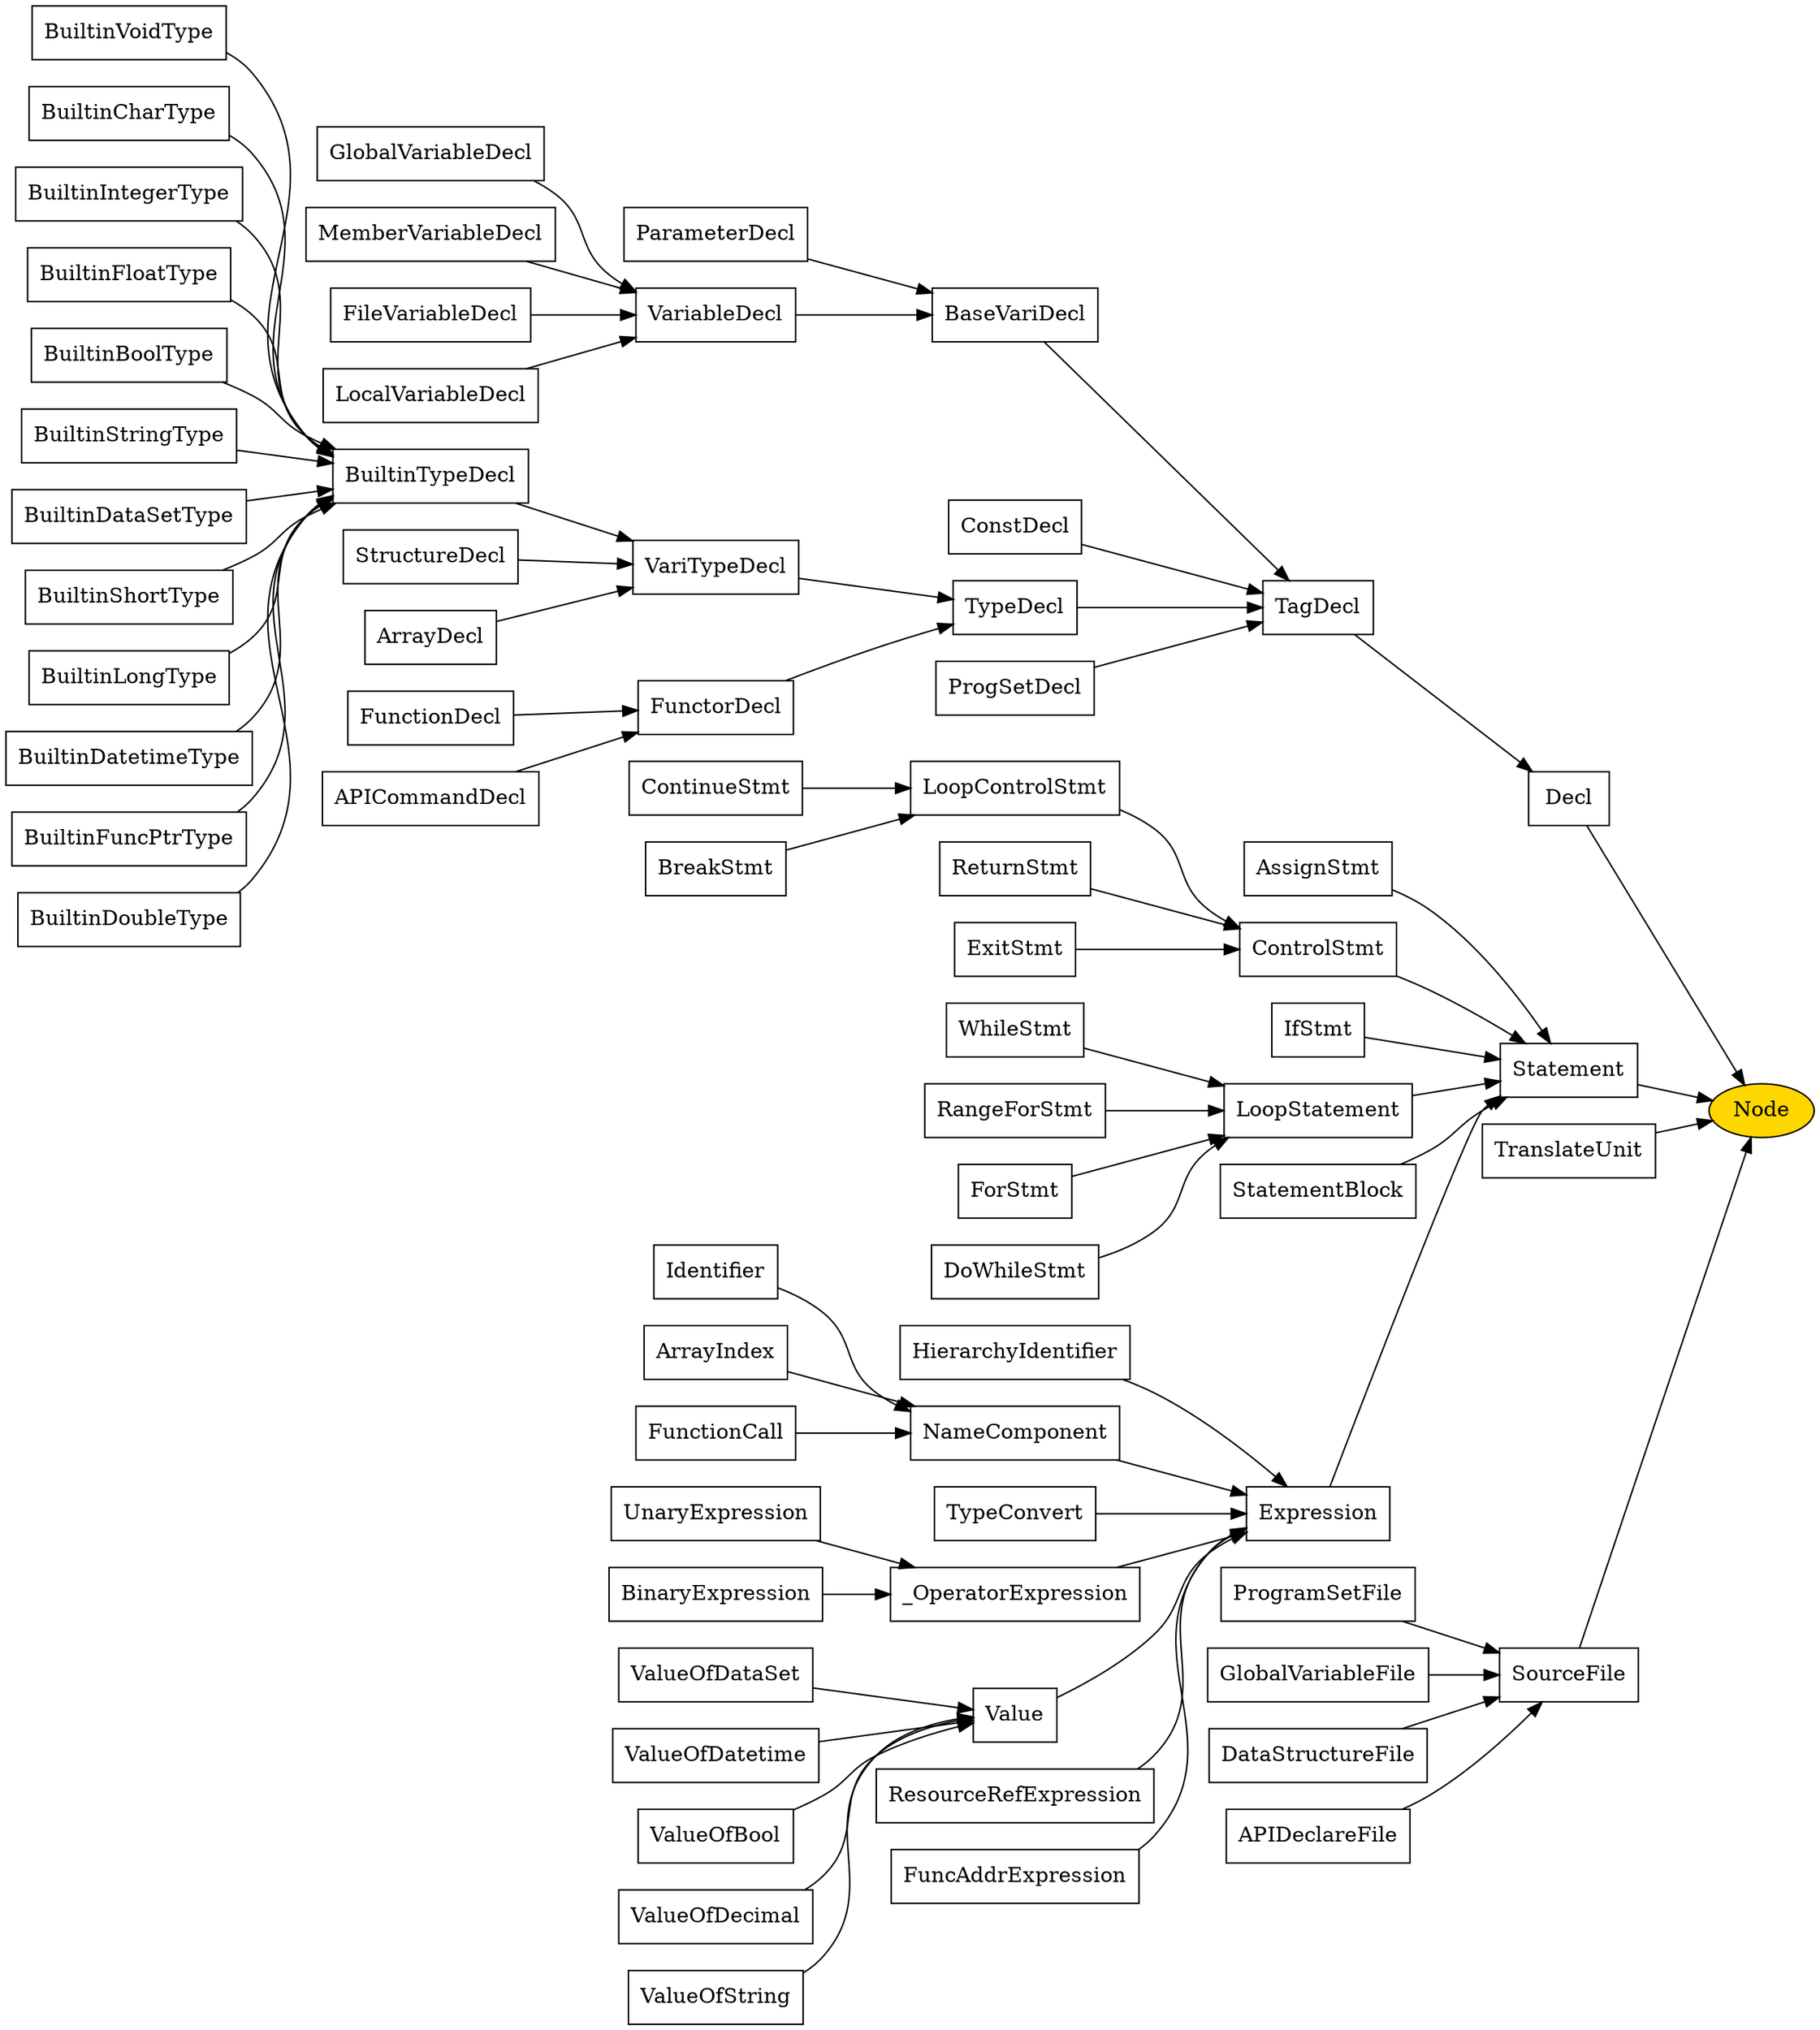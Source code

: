 digraph G {
	rankdir=LR;
	node[shape=box];

	"SourceFile" -> "Node"
	"ProgramSetFile" -> "SourceFile"
	"GlobalVariableFile" -> "SourceFile"
	"DataStructureFile" -> "SourceFile"
	"APIDeclareFile" -> "SourceFile"
	"Decl" -> "Node"
	"TagDecl" -> "Decl"
	"BaseVariDecl" -> "TagDecl"
	"ParameterDecl" -> "BaseVariDecl"
	"VariableDecl" -> "BaseVariDecl"
	"GlobalVariableDecl" -> "VariableDecl"
	"MemberVariableDecl" -> "VariableDecl"
	"FileVariableDecl" -> "VariableDecl"
	"LocalVariableDecl" -> "VariableDecl"
	"ConstDecl" -> "TagDecl"
	"TypeDecl" -> "TagDecl"
	"VariTypeDecl"->"TypeDecl"
	"BuiltinTypeDecl" -> "VariTypeDecl"
	"StructureDecl" -> "VariTypeDecl"
	"ArrayDecl" -> "VariTypeDecl"
	"FunctorDecl" -> "TypeDecl"
	"FunctionDecl" -> "FunctorDecl"
	"APICommandDecl" -> "FunctorDecl"
	"ProgSetDecl" -> "TagDecl"
	"Statement" -> "Node"
	"AssignStmt" -> "Statement"
	"ControlStmt" -> "Statement"
	"LoopControlStmt" -> "ControlStmt"
	"ContinueStmt" -> "LoopControlStmt"
	"BreakStmt" -> "LoopControlStmt"
	"ReturnStmt" -> "ControlStmt"
	"ExitStmt" -> "ControlStmt"
	"IfStmt" -> "Statement"
	"LoopStatement" -> "Statement"
	"WhileStmt" -> "LoopStatement"
	"RangeForStmt" -> "LoopStatement"
	"ForStmt" -> "LoopStatement"
	"DoWhileStmt" -> "LoopStatement"
	"StatementBlock" -> "Statement"
	"Expression" -> "Statement"
	"HierarchyIdentifier" -> "Expression"
	"NameComponent" -> "Expression"
	"Identifier" -> "NameComponent"
	"ArrayIndex" -> "NameComponent"
	"FunctionCall" -> "NameComponent"
	"TypeConvert" -> "Expression"
	"_OperatorExpression" -> "Expression"
	"UnaryExpression" -> "_OperatorExpression"
	"BinaryExpression" -> "_OperatorExpression"
	"Value" -> "Expression"
	"ValueOfDataSet" -> "Value"
	"ValueOfDatetime" -> "Value"
	"ResourceRefExpression" -> "Expression"
	"FuncAddrExpression" -> "Expression"
	"ValueOfBool" -> "Value"
	"ValueOfDecimal" -> "Value"
	"ValueOfString" -> "Value"
	"TranslateUnit" -> "Node"
	"BuiltinVoidType" -> "BuiltinTypeDecl"
	"BuiltinCharType" -> "BuiltinTypeDecl"
	"BuiltinIntegerType" -> "BuiltinTypeDecl"
	"BuiltinFloatType" -> "BuiltinTypeDecl"
	"BuiltinBoolType" -> "BuiltinTypeDecl"
	"BuiltinStringType" -> "BuiltinTypeDecl"
	"BuiltinDataSetType" -> "BuiltinTypeDecl"
	"BuiltinShortType" -> "BuiltinTypeDecl"
	"BuiltinLongType" -> "BuiltinTypeDecl"
	"BuiltinDatetimeType" -> "BuiltinTypeDecl"
	"BuiltinFuncPtrType" -> "BuiltinTypeDecl"
	"BuiltinDoubleType" -> "BuiltinTypeDecl"
	"Node"[shape=ellipse fillcolor=gold style=filled];
}
